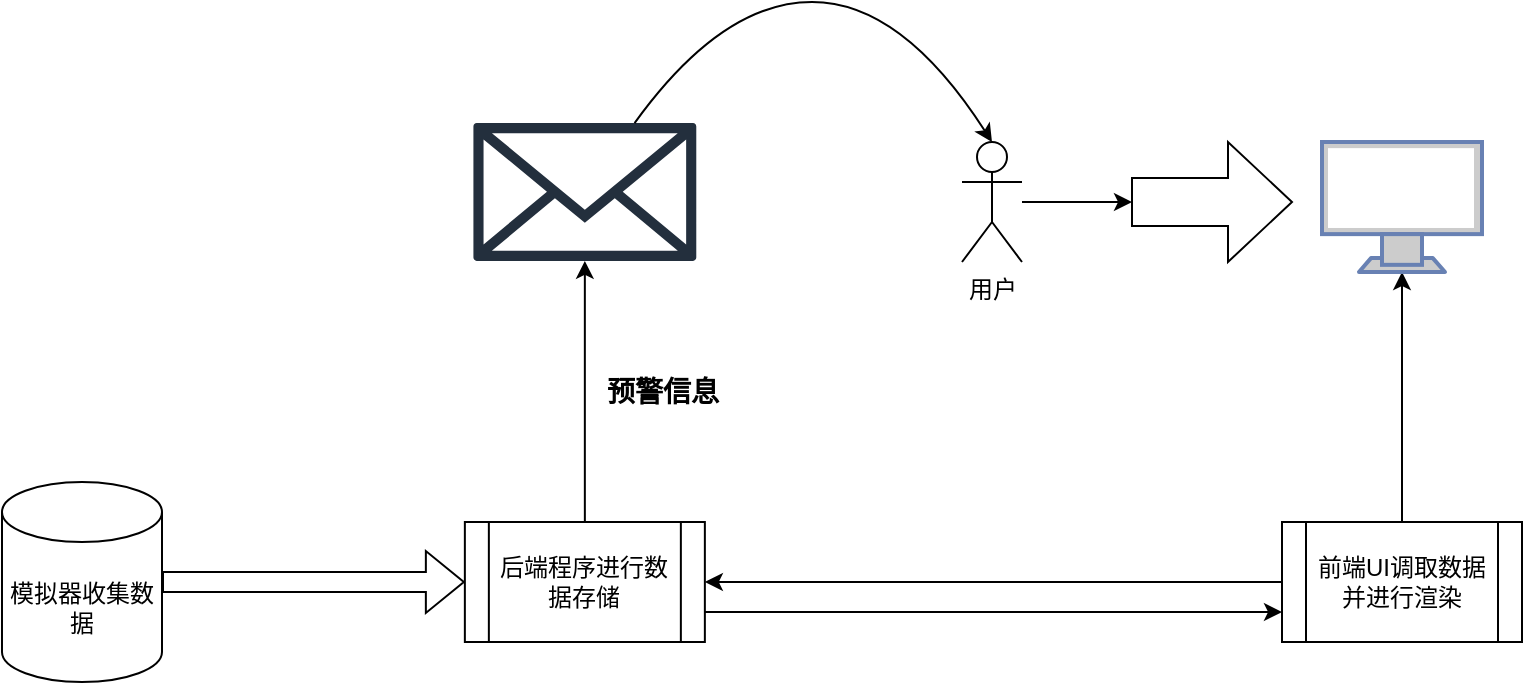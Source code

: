 <mxfile version="24.8.3">
  <diagram name="第 1 页" id="r00cZl-3LI38jmDTdXTs">
    <mxGraphModel dx="2117" dy="541" grid="1" gridSize="10" guides="1" tooltips="1" connect="1" arrows="1" fold="1" page="1" pageScale="1" pageWidth="827" pageHeight="1169" math="0" shadow="0">
      <root>
        <mxCell id="0" />
        <mxCell id="1" parent="0" />
        <mxCell id="PNf-T1HLbbfBdkEJ2iTG-1" value="模拟器收集数据" style="shape=cylinder3;whiteSpace=wrap;html=1;boundedLbl=1;backgroundOutline=1;size=15;" parent="1" vertex="1">
          <mxGeometry x="-150" y="320" width="80" height="100" as="geometry" />
        </mxCell>
        <mxCell id="PNf-T1HLbbfBdkEJ2iTG-2" value="" style="shape=flexArrow;endArrow=classic;html=1;rounded=0;exitX=1;exitY=0.5;exitDx=0;exitDy=0;exitPerimeter=0;entryX=0;entryY=0.5;entryDx=0;entryDy=0;" parent="1" source="PNf-T1HLbbfBdkEJ2iTG-1" target="PNf-T1HLbbfBdkEJ2iTG-3" edge="1">
          <mxGeometry width="50" height="50" relative="1" as="geometry">
            <mxPoint x="210" y="390" as="sourcePoint" />
            <mxPoint x="240" y="370" as="targetPoint" />
          </mxGeometry>
        </mxCell>
        <mxCell id="PNf-T1HLbbfBdkEJ2iTG-3" value="后端程序进行数据存储" style="shape=process;whiteSpace=wrap;html=1;backgroundOutline=1;" parent="1" vertex="1">
          <mxGeometry x="81.43" y="340" width="120" height="60" as="geometry" />
        </mxCell>
        <mxCell id="PNf-T1HLbbfBdkEJ2iTG-4" value="前端UI调取数据并进行渲染" style="shape=process;whiteSpace=wrap;html=1;backgroundOutline=1;" parent="1" vertex="1">
          <mxGeometry x="490" y="340" width="120" height="60" as="geometry" />
        </mxCell>
        <mxCell id="PNf-T1HLbbfBdkEJ2iTG-5" value="" style="endArrow=classic;html=1;rounded=0;entryX=1;entryY=0.5;entryDx=0;entryDy=0;exitX=0;exitY=0.5;exitDx=0;exitDy=0;" parent="1" source="PNf-T1HLbbfBdkEJ2iTG-4" target="PNf-T1HLbbfBdkEJ2iTG-3" edge="1">
          <mxGeometry width="50" height="50" relative="1" as="geometry">
            <mxPoint x="400" y="500" as="sourcePoint" />
            <mxPoint x="450" y="450" as="targetPoint" />
          </mxGeometry>
        </mxCell>
        <mxCell id="PNf-T1HLbbfBdkEJ2iTG-6" value="" style="endArrow=classic;html=1;rounded=0;entryX=0;entryY=0.75;entryDx=0;entryDy=0;exitX=1;exitY=0.75;exitDx=0;exitDy=0;" parent="1" source="PNf-T1HLbbfBdkEJ2iTG-3" target="PNf-T1HLbbfBdkEJ2iTG-4" edge="1">
          <mxGeometry width="50" height="50" relative="1" as="geometry">
            <mxPoint x="410" y="480" as="sourcePoint" />
            <mxPoint x="460" y="430" as="targetPoint" />
          </mxGeometry>
        </mxCell>
        <mxCell id="PNf-T1HLbbfBdkEJ2iTG-14" value="" style="edgeStyle=orthogonalEdgeStyle;rounded=0;orthogonalLoop=1;jettySize=auto;html=1;" parent="1" source="PNf-T1HLbbfBdkEJ2iTG-7" target="PNf-T1HLbbfBdkEJ2iTG-13" edge="1">
          <mxGeometry relative="1" as="geometry" />
        </mxCell>
        <mxCell id="PNf-T1HLbbfBdkEJ2iTG-7" value="用户" style="shape=umlActor;verticalLabelPosition=bottom;verticalAlign=top;html=1;outlineConnect=0;" parent="1" vertex="1">
          <mxGeometry x="330" y="150" width="30" height="60" as="geometry" />
        </mxCell>
        <mxCell id="PNf-T1HLbbfBdkEJ2iTG-11" value="" style="endArrow=classic;html=1;rounded=0;exitX=0.5;exitY=0;exitDx=0;exitDy=0;entryX=0.5;entryY=1;entryDx=0;entryDy=0;entryPerimeter=0;" parent="1" source="PNf-T1HLbbfBdkEJ2iTG-4" target="PNf-T1HLbbfBdkEJ2iTG-12" edge="1">
          <mxGeometry width="50" height="50" relative="1" as="geometry">
            <mxPoint x="560" y="290" as="sourcePoint" />
            <mxPoint x="550" y="230" as="targetPoint" />
          </mxGeometry>
        </mxCell>
        <mxCell id="PNf-T1HLbbfBdkEJ2iTG-12" value="" style="fontColor=#0066CC;verticalAlign=top;verticalLabelPosition=bottom;labelPosition=center;align=center;html=1;outlineConnect=0;fillColor=#CCCCCC;strokeColor=#6881B3;gradientColor=none;gradientDirection=north;strokeWidth=2;shape=mxgraph.networks.monitor;" parent="1" vertex="1">
          <mxGeometry x="510" y="150" width="80" height="65" as="geometry" />
        </mxCell>
        <mxCell id="PNf-T1HLbbfBdkEJ2iTG-13" value="" style="shape=singleArrow;whiteSpace=wrap;html=1;arrowWidth=0.4;arrowSize=0.4;verticalAlign=top;" parent="1" vertex="1">
          <mxGeometry x="415" y="150" width="80" height="60" as="geometry" />
        </mxCell>
        <mxCell id="gwLiQ1xov0kexrW2qBUD-2" value="" style="sketch=0;outlineConnect=0;fontColor=#232F3E;gradientColor=none;fillColor=#232F3D;strokeColor=none;dashed=0;verticalLabelPosition=bottom;verticalAlign=top;align=center;html=1;fontSize=12;fontStyle=0;aspect=fixed;pointerEvents=1;shape=mxgraph.aws4.email_2;" vertex="1" parent="1">
          <mxGeometry x="85.71" y="140" width="111.43" height="70" as="geometry" />
        </mxCell>
        <mxCell id="gwLiQ1xov0kexrW2qBUD-3" value="" style="endArrow=classic;html=1;rounded=0;exitX=0.5;exitY=0;exitDx=0;exitDy=0;" edge="1" parent="1" source="PNf-T1HLbbfBdkEJ2iTG-3" target="gwLiQ1xov0kexrW2qBUD-2">
          <mxGeometry width="50" height="50" relative="1" as="geometry">
            <mxPoint x="390" y="310" as="sourcePoint" />
            <mxPoint x="440" y="260" as="targetPoint" />
          </mxGeometry>
        </mxCell>
        <mxCell id="gwLiQ1xov0kexrW2qBUD-4" value="&lt;font style=&quot;font-size: 14px;&quot;&gt;&lt;b&gt;预警信息&lt;/b&gt;&lt;/font&gt;" style="text;html=1;align=center;verticalAlign=middle;resizable=0;points=[];autosize=1;strokeColor=none;fillColor=none;" vertex="1" parent="1">
          <mxGeometry x="140" y="260" width="80" height="30" as="geometry" />
        </mxCell>
        <mxCell id="gwLiQ1xov0kexrW2qBUD-5" value="" style="curved=1;endArrow=classic;html=1;rounded=0;entryX=0.5;entryY=0;entryDx=0;entryDy=0;entryPerimeter=0;" edge="1" parent="1" source="gwLiQ1xov0kexrW2qBUD-2" target="PNf-T1HLbbfBdkEJ2iTG-7">
          <mxGeometry width="50" height="50" relative="1" as="geometry">
            <mxPoint x="160" y="80" as="sourcePoint" />
            <mxPoint x="210" y="30" as="targetPoint" />
            <Array as="points">
              <mxPoint x="210" y="80" />
              <mxPoint x="300" y="80" />
            </Array>
          </mxGeometry>
        </mxCell>
      </root>
    </mxGraphModel>
  </diagram>
</mxfile>
